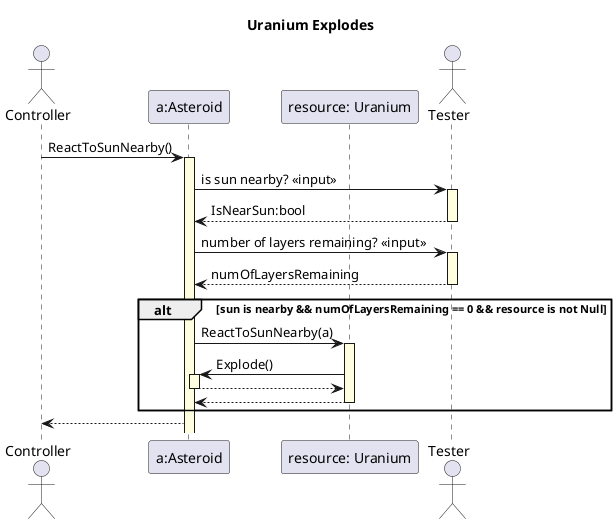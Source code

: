 @startuml Uranium explodes

title Uranium Explodes

skinparam SequenceLifeLineBackgroundColor LightYellow

actor Controller as controller
participant "a:Asteroid" as a
participant "resource: Uranium" as res

actor Tester as tester

controller -> a ++ :ReactToSunNearby()

a -> tester ++ : is sun nearby? <<input>>
tester --> a -- : IsNearSun:bool

a -> tester ++ : number of layers remaining? <<input>>
tester --> a -- : numOfLayersRemaining

alt sun is nearby && numOfLayersRemaining == 0 && resource is not Null
    a -> res ++: ReactToSunNearby(a)
    res -> a ++: Explode()
    a --> res --
    res --> a --
end
a --> controller

@enduml